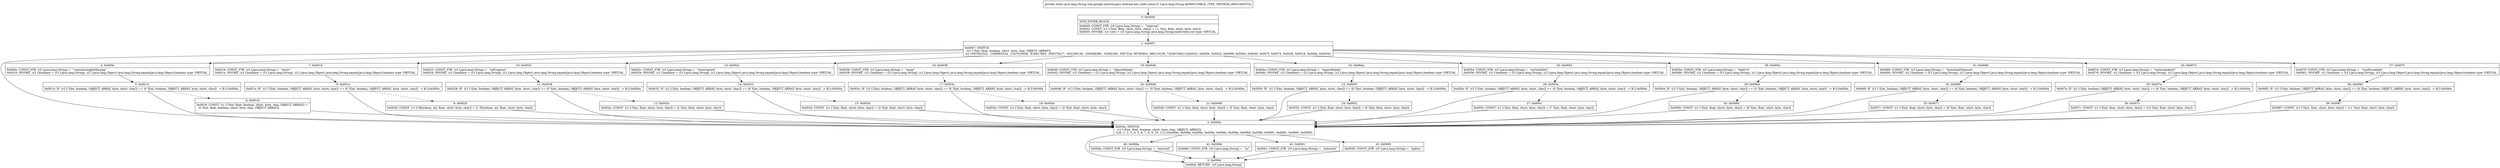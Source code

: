 digraph "CFG forcom.google.android.gms.internal.ads.zzbfu.zzez(Ljava\/lang\/String;)Ljava\/lang\/String;" {
Node_0 [shape=record,label="{0\:\ 0x0000|MTH_ENTER_BLOCK\l|0x0000: CONST_STR  (r0 I:java.lang.String) =  \"internal\" \l0x0002: CONST  (r1 I:?[int, float, short, byte, char]) = (\-1 ?[int, float, short, byte, char]) \l0x0003: INVOKE  (r2 I:int) = (r3 I:java.lang.String) java.lang.String.hashCode():int type: VIRTUAL \l}"];
Node_1 [shape=record,label="{1\:\ 0x0007|0x0007: SWITCH  \l  (r2 I:?[int, float, boolean, short, byte, char, OBJECT, ARRAY])\l k:[\-1947652542, \-1396664534, \-1347010958, \-918817863, \-659376217, \-642208130, \-354048396, \-32082395, 3387234, 96784904, 580119100, 725497484] t:[0x002c, 0x005e, 0x0022, 0x0069, 0x000e, 0x0040, 0x007f, 0x0074, 0x0036, 0x0018, 0x004a, 0x0054] \l}"];
Node_2 [shape=record,label="{2\:\ 0x000a|0x000a: SWITCH  \l  (r1 I:?[int, float, boolean, short, byte, char, OBJECT, ARRAY])\l k:[0, 1, 2, 3, 4, 5, 6, 7, 8, 9, 10, 11] t:[0x008a, 0x008a, 0x008a, 0x008a, 0x008a, 0x008a, 0x008d, 0x008d, 0x0091, 0x0091, 0x0095, 0x0095] \l}"];
Node_3 [shape=record,label="{3\:\ 0x000d|0x000d: RETURN  (r0 I:java.lang.String) \l}"];
Node_4 [shape=record,label="{4\:\ 0x000e|0x000e: CONST_STR  (r2 I:java.lang.String) =  \"contentLengthMissing\" \l0x0010: INVOKE  (r2 I:boolean) = (r3 I:java.lang.String), (r2 I:java.lang.Object) java.lang.String.equals(java.lang.Object):boolean type: VIRTUAL \l}"];
Node_5 [shape=record,label="{5\:\ 0x0014|0x0014: IF  (r2 I:?[int, boolean, OBJECT, ARRAY, byte, short, char]) == (0 ?[int, boolean, OBJECT, ARRAY, byte, short, char])  \-\> B:2:0x000a \l}"];
Node_6 [shape=record,label="{6\:\ 0x0016|0x0016: CONST  (r1 I:?[int, float, boolean, short, byte, char, OBJECT, ARRAY]) = \l  (0 ?[int, float, boolean, short, byte, char, OBJECT, ARRAY])\l \l}"];
Node_7 [shape=record,label="{7\:\ 0x0018|0x0018: CONST_STR  (r2 I:java.lang.String) =  \"error\" \l0x001a: INVOKE  (r2 I:boolean) = (r3 I:java.lang.String), (r2 I:java.lang.Object) java.lang.String.equals(java.lang.Object):boolean type: VIRTUAL \l}"];
Node_8 [shape=record,label="{8\:\ 0x001e|0x001e: IF  (r2 I:?[int, boolean, OBJECT, ARRAY, byte, short, char]) == (0 ?[int, boolean, OBJECT, ARRAY, byte, short, char])  \-\> B:2:0x000a \l}"];
Node_9 [shape=record,label="{9\:\ 0x0020|0x0020: CONST  (r1 I:?[boolean, int, float, short, byte, char]) = (1 ?[boolean, int, float, short, byte, char]) \l}"];
Node_10 [shape=record,label="{10\:\ 0x0022|0x0022: CONST_STR  (r2 I:java.lang.String) =  \"inProgress\" \l0x0024: INVOKE  (r2 I:boolean) = (r3 I:java.lang.String), (r2 I:java.lang.Object) java.lang.String.equals(java.lang.Object):boolean type: VIRTUAL \l}"];
Node_11 [shape=record,label="{11\:\ 0x0028|0x0028: IF  (r2 I:?[int, boolean, OBJECT, ARRAY, byte, short, char]) == (0 ?[int, boolean, OBJECT, ARRAY, byte, short, char])  \-\> B:2:0x000a \l}"];
Node_12 [shape=record,label="{12\:\ 0x002a|0x002a: CONST  (r1 I:?[int, float, short, byte, char]) = (2 ?[int, float, short, byte, char]) \l}"];
Node_13 [shape=record,label="{13\:\ 0x002c|0x002c: CONST_STR  (r2 I:java.lang.String) =  \"interrupted\" \l0x002e: INVOKE  (r2 I:boolean) = (r3 I:java.lang.String), (r2 I:java.lang.Object) java.lang.String.equals(java.lang.Object):boolean type: VIRTUAL \l}"];
Node_14 [shape=record,label="{14\:\ 0x0032|0x0032: IF  (r2 I:?[int, boolean, OBJECT, ARRAY, byte, short, char]) == (0 ?[int, boolean, OBJECT, ARRAY, byte, short, char])  \-\> B:2:0x000a \l}"];
Node_15 [shape=record,label="{15\:\ 0x0034|0x0034: CONST  (r1 I:?[int, float, short, byte, char]) = (3 ?[int, float, short, byte, char]) \l}"];
Node_16 [shape=record,label="{16\:\ 0x0036|0x0036: CONST_STR  (r2 I:java.lang.String) =  \"noop\" \l0x0038: INVOKE  (r2 I:boolean) = (r3 I:java.lang.String), (r2 I:java.lang.Object) java.lang.String.equals(java.lang.Object):boolean type: VIRTUAL \l}"];
Node_17 [shape=record,label="{17\:\ 0x003c|0x003c: IF  (r2 I:?[int, boolean, OBJECT, ARRAY, byte, short, char]) == (0 ?[int, boolean, OBJECT, ARRAY, byte, short, char])  \-\> B:2:0x000a \l}"];
Node_18 [shape=record,label="{18\:\ 0x003e|0x003e: CONST  (r1 I:?[int, float, short, byte, char]) = (4 ?[int, float, short, byte, char]) \l}"];
Node_19 [shape=record,label="{19\:\ 0x0040|0x0040: CONST_STR  (r2 I:java.lang.String) =  \"playerFailed\" \l0x0042: INVOKE  (r2 I:boolean) = (r3 I:java.lang.String), (r2 I:java.lang.Object) java.lang.String.equals(java.lang.Object):boolean type: VIRTUAL \l}"];
Node_20 [shape=record,label="{20\:\ 0x0046|0x0046: IF  (r2 I:?[int, boolean, OBJECT, ARRAY, byte, short, char]) == (0 ?[int, boolean, OBJECT, ARRAY, byte, short, char])  \-\> B:2:0x000a \l}"];
Node_21 [shape=record,label="{21\:\ 0x0048|0x0048: CONST  (r1 I:?[int, float, short, byte, char]) = (5 ?[int, float, short, byte, char]) \l}"];
Node_22 [shape=record,label="{22\:\ 0x004a|0x004a: CONST_STR  (r2 I:java.lang.String) =  \"expireFailed\" \l0x004c: INVOKE  (r2 I:boolean) = (r3 I:java.lang.String), (r2 I:java.lang.Object) java.lang.String.equals(java.lang.Object):boolean type: VIRTUAL \l}"];
Node_23 [shape=record,label="{23\:\ 0x0050|0x0050: IF  (r2 I:?[int, boolean, OBJECT, ARRAY, byte, short, char]) == (0 ?[int, boolean, OBJECT, ARRAY, byte, short, char])  \-\> B:2:0x000a \l}"];
Node_24 [shape=record,label="{24\:\ 0x0052|0x0052: CONST  (r1 I:?[int, float, short, byte, char]) = (6 ?[int, float, short, byte, char]) \l}"];
Node_25 [shape=record,label="{25\:\ 0x0054|0x0054: CONST_STR  (r2 I:java.lang.String) =  \"noCacheDir\" \l0x0056: INVOKE  (r2 I:boolean) = (r3 I:java.lang.String), (r2 I:java.lang.Object) java.lang.String.equals(java.lang.Object):boolean type: VIRTUAL \l}"];
Node_26 [shape=record,label="{26\:\ 0x005a|0x005a: IF  (r2 I:?[int, boolean, OBJECT, ARRAY, byte, short, char]) == (0 ?[int, boolean, OBJECT, ARRAY, byte, short, char])  \-\> B:2:0x000a \l}"];
Node_27 [shape=record,label="{27\:\ 0x005c|0x005c: CONST  (r1 I:?[int, float, short, byte, char]) = (7 ?[int, float, short, byte, char]) \l}"];
Node_28 [shape=record,label="{28\:\ 0x005e|0x005e: CONST_STR  (r2 I:java.lang.String) =  \"badUrl\" \l0x0060: INVOKE  (r2 I:boolean) = (r3 I:java.lang.String), (r2 I:java.lang.Object) java.lang.String.equals(java.lang.Object):boolean type: VIRTUAL \l}"];
Node_29 [shape=record,label="{29\:\ 0x0064|0x0064: IF  (r2 I:?[int, boolean, OBJECT, ARRAY, byte, short, char]) == (0 ?[int, boolean, OBJECT, ARRAY, byte, short, char])  \-\> B:2:0x000a \l}"];
Node_30 [shape=record,label="{30\:\ 0x0066|0x0066: CONST  (r1 I:?[int, float, short, byte, char]) = (8 ?[int, float, short, byte, char]) \l}"];
Node_31 [shape=record,label="{31\:\ 0x0069|0x0069: CONST_STR  (r2 I:java.lang.String) =  \"downloadTimeout\" \l0x006b: INVOKE  (r2 I:boolean) = (r3 I:java.lang.String), (r2 I:java.lang.Object) java.lang.String.equals(java.lang.Object):boolean type: VIRTUAL \l}"];
Node_32 [shape=record,label="{32\:\ 0x006f|0x006f: IF  (r2 I:?[int, boolean, OBJECT, ARRAY, byte, short, char]) == (0 ?[int, boolean, OBJECT, ARRAY, byte, short, char])  \-\> B:2:0x000a \l}"];
Node_33 [shape=record,label="{33\:\ 0x0071|0x0071: CONST  (r1 I:?[int, float, short, byte, char]) = (9 ?[int, float, short, byte, char]) \l}"];
Node_34 [shape=record,label="{34\:\ 0x0074|0x0074: CONST_STR  (r2 I:java.lang.String) =  \"externalAbort\" \l0x0076: INVOKE  (r2 I:boolean) = (r3 I:java.lang.String), (r2 I:java.lang.Object) java.lang.String.equals(java.lang.Object):boolean type: VIRTUAL \l}"];
Node_35 [shape=record,label="{35\:\ 0x007a|0x007a: IF  (r2 I:?[int, boolean, OBJECT, ARRAY, byte, short, char]) == (0 ?[int, boolean, OBJECT, ARRAY, byte, short, char])  \-\> B:2:0x000a \l}"];
Node_36 [shape=record,label="{36\:\ 0x007c|0x007c: CONST  (r1 I:?[int, float, short, byte, char]) = (10 ?[int, float, short, byte, char]) \l}"];
Node_37 [shape=record,label="{37\:\ 0x007f|0x007f: CONST_STR  (r2 I:java.lang.String) =  \"sizeExceeded\" \l0x0081: INVOKE  (r2 I:boolean) = (r3 I:java.lang.String), (r2 I:java.lang.Object) java.lang.String.equals(java.lang.Object):boolean type: VIRTUAL \l}"];
Node_38 [shape=record,label="{38\:\ 0x0085|0x0085: IF  (r2 I:?[int, boolean, OBJECT, ARRAY, byte, short, char]) == (0 ?[int, boolean, OBJECT, ARRAY, byte, short, char])  \-\> B:2:0x000a \l}"];
Node_39 [shape=record,label="{39\:\ 0x0087|0x0087: CONST  (r1 I:?[int, float, short, byte, char]) = (11 ?[int, float, short, byte, char]) \l}"];
Node_40 [shape=record,label="{40\:\ 0x008a|0x008a: CONST_STR  (r0 I:java.lang.String) =  \"internal\" \l}"];
Node_41 [shape=record,label="{41\:\ 0x008d|0x008d: CONST_STR  (r0 I:java.lang.String) =  \"io\" \l}"];
Node_42 [shape=record,label="{42\:\ 0x0091|0x0091: CONST_STR  (r0 I:java.lang.String) =  \"network\" \l}"];
Node_43 [shape=record,label="{43\:\ 0x0095|0x0095: CONST_STR  (r0 I:java.lang.String) =  \"policy\" \l}"];
MethodNode[shape=record,label="{private static java.lang.String com.google.android.gms.internal.ads.zzbfu.zzez((r3 I:java.lang.String A[IMMUTABLE_TYPE, METHOD_ARGUMENT])) }"];
MethodNode -> Node_0;
Node_0 -> Node_1;
Node_1 -> Node_2;
Node_1 -> Node_4;
Node_1 -> Node_7;
Node_1 -> Node_10;
Node_1 -> Node_13;
Node_1 -> Node_16;
Node_1 -> Node_19;
Node_1 -> Node_22;
Node_1 -> Node_25;
Node_1 -> Node_28;
Node_1 -> Node_31;
Node_1 -> Node_34;
Node_1 -> Node_37;
Node_2 -> Node_3;
Node_2 -> Node_40;
Node_2 -> Node_41;
Node_2 -> Node_42;
Node_2 -> Node_43;
Node_4 -> Node_5;
Node_5 -> Node_2;
Node_5 -> Node_6[style=dashed];
Node_6 -> Node_2;
Node_7 -> Node_8;
Node_8 -> Node_2;
Node_8 -> Node_9[style=dashed];
Node_9 -> Node_2;
Node_10 -> Node_11;
Node_11 -> Node_2;
Node_11 -> Node_12[style=dashed];
Node_12 -> Node_2;
Node_13 -> Node_14;
Node_14 -> Node_2;
Node_14 -> Node_15[style=dashed];
Node_15 -> Node_2;
Node_16 -> Node_17;
Node_17 -> Node_2;
Node_17 -> Node_18[style=dashed];
Node_18 -> Node_2;
Node_19 -> Node_20;
Node_20 -> Node_2;
Node_20 -> Node_21[style=dashed];
Node_21 -> Node_2;
Node_22 -> Node_23;
Node_23 -> Node_2;
Node_23 -> Node_24[style=dashed];
Node_24 -> Node_2;
Node_25 -> Node_26;
Node_26 -> Node_2;
Node_26 -> Node_27[style=dashed];
Node_27 -> Node_2;
Node_28 -> Node_29;
Node_29 -> Node_2;
Node_29 -> Node_30[style=dashed];
Node_30 -> Node_2;
Node_31 -> Node_32;
Node_32 -> Node_2;
Node_32 -> Node_33[style=dashed];
Node_33 -> Node_2;
Node_34 -> Node_35;
Node_35 -> Node_2;
Node_35 -> Node_36[style=dashed];
Node_36 -> Node_2;
Node_37 -> Node_38;
Node_38 -> Node_2;
Node_38 -> Node_39[style=dashed];
Node_39 -> Node_2;
Node_40 -> Node_3;
Node_41 -> Node_3;
Node_42 -> Node_3;
Node_43 -> Node_3;
}

